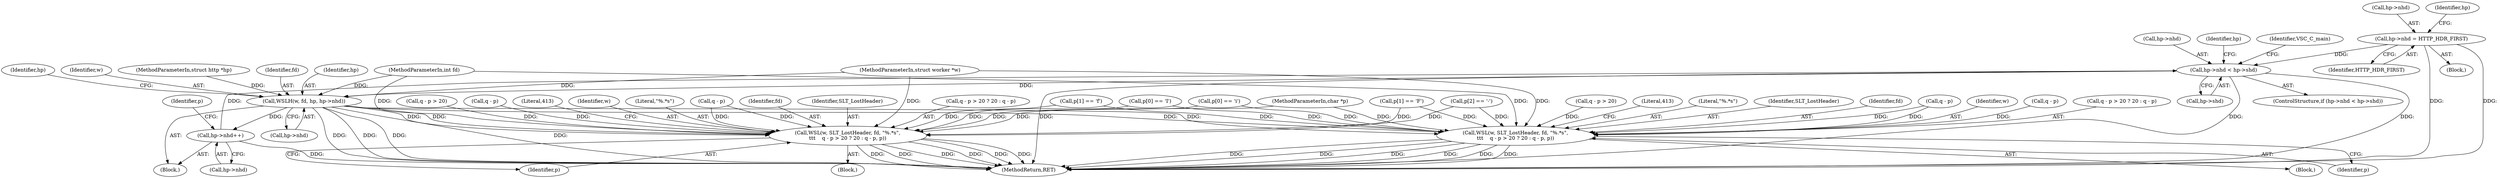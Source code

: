 digraph "0_Varnish-Cache_85e8468bec9416bd7e16b0d80cb820ecd2b330c3@pointer" {
"1000127" [label="(Call,hp->nhd = HTTP_HDR_FIRST)"];
"1000293" [label="(Call,hp->nhd < hp->shd)"];
"1000332" [label="(Call,WSLH(w, fd, hp, hp->nhd))"];
"1000218" [label="(Call,WSL(w, SLT_LostHeader, fd, \"%.*s\",\n\t\t\t    q - p > 20 ? 20 : q - p, p))"];
"1000339" [label="(Call,hp->nhd++)"];
"1000349" [label="(Call,WSL(w, SLT_LostHeader, fd, \"%.*s\",\n\t\t\t    q - p > 20 ? 20 : q - p, p))"];
"1000304" [label="(Identifier,hp)"];
"1000128" [label="(Call,hp->nhd)"];
"1000220" [label="(Identifier,SLT_LostHeader)"];
"1000332" [label="(Call,WSLH(w, fd, hp, hp->nhd))"];
"1000340" [label="(Call,hp->nhd)"];
"1000369" [label="(MethodReturn,RET)"];
"1000333" [label="(Identifier,w)"];
"1000336" [label="(Call,hp->nhd)"];
"1000223" [label="(Call,q - p > 20 ? 20 : q - p)"];
"1000107" [label="(MethodParameterIn,struct http *hp)"];
"1000364" [label="(Identifier,p)"];
"1000344" [label="(Block,)"];
"1000106" [label="(MethodParameterIn,struct worker *w)"];
"1000224" [label="(Call,q - p > 20)"];
"1000147" [label="(Identifier,p)"];
"1000351" [label="(Identifier,SLT_LostHeader)"];
"1000349" [label="(Call,WSL(w, SLT_LostHeader, fd, \"%.*s\",\n\t\t\t    q - p > 20 ? 20 : q - p, p))"];
"1000352" [label="(Identifier,fd)"];
"1000361" [label="(Call,q - p)"];
"1000347" [label="(Identifier,VSC_C_main)"];
"1000225" [label="(Call,q - p)"];
"1000294" [label="(Call,hp->nhd)"];
"1000131" [label="(Identifier,HTTP_HDR_FIRST)"];
"1000213" [label="(Block,)"];
"1000233" [label="(Identifier,p)"];
"1000218" [label="(Call,WSL(w, SLT_LostHeader, fd, \"%.*s\",\n\t\t\t    q - p > 20 ? 20 : q - p, p))"];
"1000235" [label="(Literal,413)"];
"1000261" [label="(Call,p[1] == 'F')"];
"1000297" [label="(Call,hp->shd)"];
"1000266" [label="(Call,p[2] == '-')"];
"1000256" [label="(Call,p[1] == 'f')"];
"1000292" [label="(ControlStructure,if (hp->nhd < hp->shd))"];
"1000109" [label="(MethodParameterIn,char *p)"];
"1000350" [label="(Identifier,w)"];
"1000219" [label="(Identifier,w)"];
"1000222" [label="(Literal,\"%.*s\")"];
"1000356" [label="(Call,q - p)"];
"1000127" [label="(Call,hp->nhd = HTTP_HDR_FIRST)"];
"1000354" [label="(Call,q - p > 20 ? 20 : q - p)"];
"1000293" [label="(Call,hp->nhd < hp->shd)"];
"1000111" [label="(Block,)"];
"1000300" [label="(Block,)"];
"1000355" [label="(Call,q - p > 20)"];
"1000134" [label="(Identifier,hp)"];
"1000249" [label="(Call,p[0] == 'I')"];
"1000334" [label="(Identifier,fd)"];
"1000244" [label="(Call,p[0] == 'i')"];
"1000230" [label="(Call,q - p)"];
"1000221" [label="(Identifier,fd)"];
"1000366" [label="(Literal,413)"];
"1000335" [label="(Identifier,hp)"];
"1000353" [label="(Literal,\"%.*s\")"];
"1000341" [label="(Identifier,hp)"];
"1000108" [label="(MethodParameterIn,int fd)"];
"1000339" [label="(Call,hp->nhd++)"];
"1000127" -> "1000111"  [label="AST: "];
"1000127" -> "1000131"  [label="CFG: "];
"1000128" -> "1000127"  [label="AST: "];
"1000131" -> "1000127"  [label="AST: "];
"1000134" -> "1000127"  [label="CFG: "];
"1000127" -> "1000369"  [label="DDG: "];
"1000127" -> "1000369"  [label="DDG: "];
"1000127" -> "1000293"  [label="DDG: "];
"1000293" -> "1000292"  [label="AST: "];
"1000293" -> "1000297"  [label="CFG: "];
"1000294" -> "1000293"  [label="AST: "];
"1000297" -> "1000293"  [label="AST: "];
"1000304" -> "1000293"  [label="CFG: "];
"1000347" -> "1000293"  [label="CFG: "];
"1000293" -> "1000369"  [label="DDG: "];
"1000293" -> "1000369"  [label="DDG: "];
"1000293" -> "1000369"  [label="DDG: "];
"1000339" -> "1000293"  [label="DDG: "];
"1000293" -> "1000332"  [label="DDG: "];
"1000332" -> "1000300"  [label="AST: "];
"1000332" -> "1000336"  [label="CFG: "];
"1000333" -> "1000332"  [label="AST: "];
"1000334" -> "1000332"  [label="AST: "];
"1000335" -> "1000332"  [label="AST: "];
"1000336" -> "1000332"  [label="AST: "];
"1000341" -> "1000332"  [label="CFG: "];
"1000332" -> "1000369"  [label="DDG: "];
"1000332" -> "1000369"  [label="DDG: "];
"1000332" -> "1000369"  [label="DDG: "];
"1000332" -> "1000369"  [label="DDG: "];
"1000332" -> "1000218"  [label="DDG: "];
"1000332" -> "1000218"  [label="DDG: "];
"1000106" -> "1000332"  [label="DDG: "];
"1000108" -> "1000332"  [label="DDG: "];
"1000107" -> "1000332"  [label="DDG: "];
"1000332" -> "1000339"  [label="DDG: "];
"1000332" -> "1000349"  [label="DDG: "];
"1000332" -> "1000349"  [label="DDG: "];
"1000218" -> "1000213"  [label="AST: "];
"1000218" -> "1000233"  [label="CFG: "];
"1000219" -> "1000218"  [label="AST: "];
"1000220" -> "1000218"  [label="AST: "];
"1000221" -> "1000218"  [label="AST: "];
"1000222" -> "1000218"  [label="AST: "];
"1000223" -> "1000218"  [label="AST: "];
"1000233" -> "1000218"  [label="AST: "];
"1000235" -> "1000218"  [label="CFG: "];
"1000218" -> "1000369"  [label="DDG: "];
"1000218" -> "1000369"  [label="DDG: "];
"1000218" -> "1000369"  [label="DDG: "];
"1000218" -> "1000369"  [label="DDG: "];
"1000218" -> "1000369"  [label="DDG: "];
"1000218" -> "1000369"  [label="DDG: "];
"1000106" -> "1000218"  [label="DDG: "];
"1000108" -> "1000218"  [label="DDG: "];
"1000230" -> "1000218"  [label="DDG: "];
"1000230" -> "1000218"  [label="DDG: "];
"1000224" -> "1000218"  [label="DDG: "];
"1000225" -> "1000218"  [label="DDG: "];
"1000266" -> "1000218"  [label="DDG: "];
"1000261" -> "1000218"  [label="DDG: "];
"1000256" -> "1000218"  [label="DDG: "];
"1000249" -> "1000218"  [label="DDG: "];
"1000244" -> "1000218"  [label="DDG: "];
"1000109" -> "1000218"  [label="DDG: "];
"1000339" -> "1000300"  [label="AST: "];
"1000339" -> "1000340"  [label="CFG: "];
"1000340" -> "1000339"  [label="AST: "];
"1000147" -> "1000339"  [label="CFG: "];
"1000339" -> "1000369"  [label="DDG: "];
"1000349" -> "1000344"  [label="AST: "];
"1000349" -> "1000364"  [label="CFG: "];
"1000350" -> "1000349"  [label="AST: "];
"1000351" -> "1000349"  [label="AST: "];
"1000352" -> "1000349"  [label="AST: "];
"1000353" -> "1000349"  [label="AST: "];
"1000354" -> "1000349"  [label="AST: "];
"1000364" -> "1000349"  [label="AST: "];
"1000366" -> "1000349"  [label="CFG: "];
"1000349" -> "1000369"  [label="DDG: "];
"1000349" -> "1000369"  [label="DDG: "];
"1000349" -> "1000369"  [label="DDG: "];
"1000349" -> "1000369"  [label="DDG: "];
"1000349" -> "1000369"  [label="DDG: "];
"1000349" -> "1000369"  [label="DDG: "];
"1000106" -> "1000349"  [label="DDG: "];
"1000108" -> "1000349"  [label="DDG: "];
"1000361" -> "1000349"  [label="DDG: "];
"1000361" -> "1000349"  [label="DDG: "];
"1000355" -> "1000349"  [label="DDG: "];
"1000266" -> "1000349"  [label="DDG: "];
"1000356" -> "1000349"  [label="DDG: "];
"1000261" -> "1000349"  [label="DDG: "];
"1000256" -> "1000349"  [label="DDG: "];
"1000249" -> "1000349"  [label="DDG: "];
"1000244" -> "1000349"  [label="DDG: "];
"1000109" -> "1000349"  [label="DDG: "];
}
